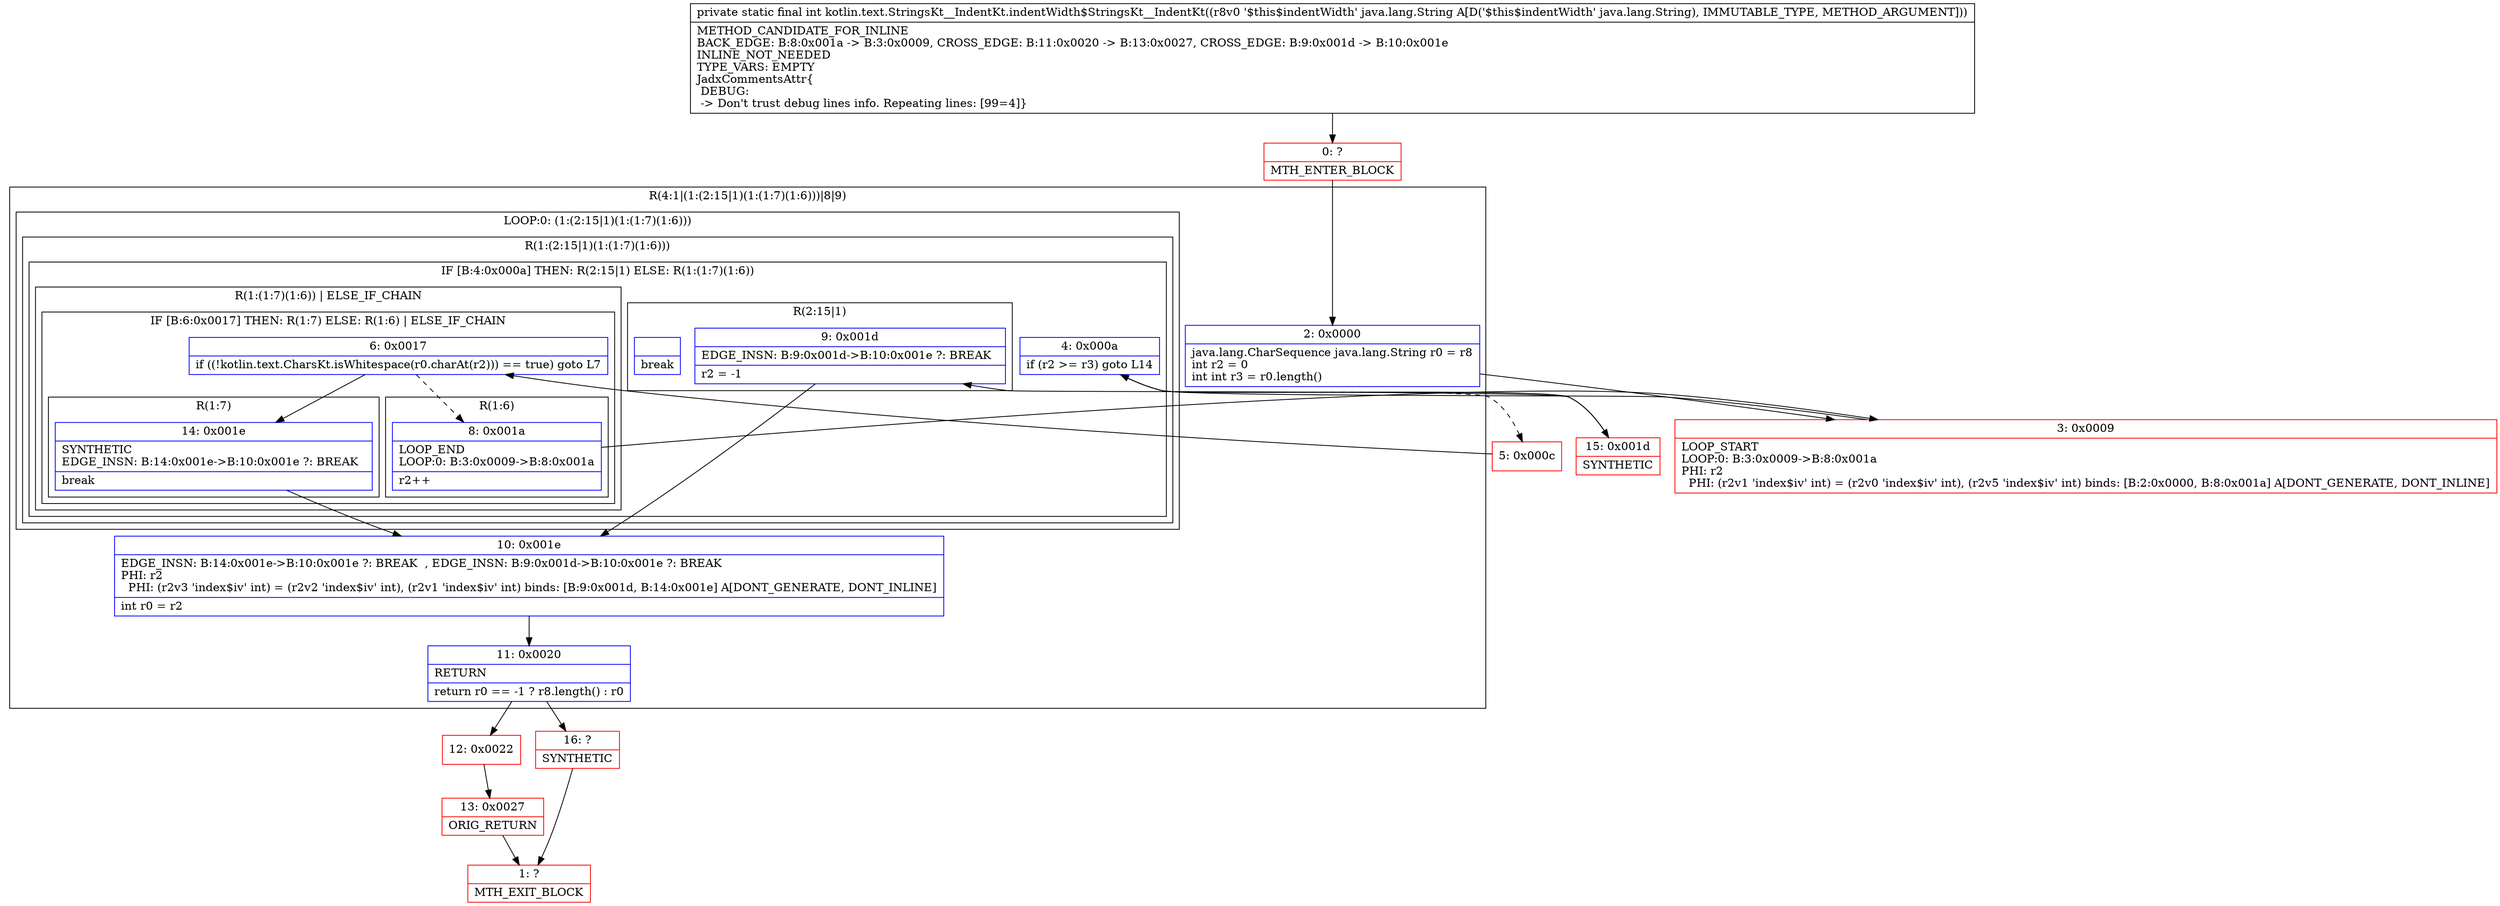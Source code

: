 digraph "CFG forkotlin.text.StringsKt__IndentKt.indentWidth$StringsKt__IndentKt(Ljava\/lang\/String;)I" {
subgraph cluster_Region_1725237489 {
label = "R(4:1|(1:(2:15|1)(1:(1:7)(1:6)))|8|9)";
node [shape=record,color=blue];
Node_2 [shape=record,label="{2\:\ 0x0000|java.lang.CharSequence java.lang.String r0 = r8\lint r2 = 0\lint int r3 = r0.length()\l}"];
subgraph cluster_LoopRegion_1723531068 {
label = "LOOP:0: (1:(2:15|1)(1:(1:7)(1:6)))";
node [shape=record,color=blue];
subgraph cluster_Region_799373575 {
label = "R(1:(2:15|1)(1:(1:7)(1:6)))";
node [shape=record,color=blue];
subgraph cluster_IfRegion_212103256 {
label = "IF [B:4:0x000a] THEN: R(2:15|1) ELSE: R(1:(1:7)(1:6))";
node [shape=record,color=blue];
Node_4 [shape=record,label="{4\:\ 0x000a|if (r2 \>= r3) goto L14\l}"];
subgraph cluster_Region_1899676738 {
label = "R(2:15|1)";
node [shape=record,color=blue];
Node_9 [shape=record,label="{9\:\ 0x001d|EDGE_INSN: B:9:0x001d\-\>B:10:0x001e ?: BREAK  \l|r2 = \-1\l}"];
Node_InsnContainer_174719184 [shape=record,label="{|break\l}"];
}
subgraph cluster_Region_1002555582 {
label = "R(1:(1:7)(1:6)) | ELSE_IF_CHAIN\l";
node [shape=record,color=blue];
subgraph cluster_IfRegion_1974304516 {
label = "IF [B:6:0x0017] THEN: R(1:7) ELSE: R(1:6) | ELSE_IF_CHAIN\l";
node [shape=record,color=blue];
Node_6 [shape=record,label="{6\:\ 0x0017|if ((!kotlin.text.CharsKt.isWhitespace(r0.charAt(r2))) == true) goto L7\l}"];
subgraph cluster_Region_171148261 {
label = "R(1:7)";
node [shape=record,color=blue];
Node_14 [shape=record,label="{14\:\ 0x001e|SYNTHETIC\lEDGE_INSN: B:14:0x001e\-\>B:10:0x001e ?: BREAK  \l|break\l}"];
}
subgraph cluster_Region_1115187814 {
label = "R(1:6)";
node [shape=record,color=blue];
Node_8 [shape=record,label="{8\:\ 0x001a|LOOP_END\lLOOP:0: B:3:0x0009\-\>B:8:0x001a\l|r2++\l}"];
}
}
}
}
}
}
Node_10 [shape=record,label="{10\:\ 0x001e|EDGE_INSN: B:14:0x001e\-\>B:10:0x001e ?: BREAK  , EDGE_INSN: B:9:0x001d\-\>B:10:0x001e ?: BREAK  \lPHI: r2 \l  PHI: (r2v3 'index$iv' int) = (r2v2 'index$iv' int), (r2v1 'index$iv' int) binds: [B:9:0x001d, B:14:0x001e] A[DONT_GENERATE, DONT_INLINE]\l|int r0 = r2\l}"];
Node_11 [shape=record,label="{11\:\ 0x0020|RETURN\l|return r0 == \-1 ? r8.length() : r0\l}"];
}
Node_0 [shape=record,color=red,label="{0\:\ ?|MTH_ENTER_BLOCK\l}"];
Node_3 [shape=record,color=red,label="{3\:\ 0x0009|LOOP_START\lLOOP:0: B:3:0x0009\-\>B:8:0x001a\lPHI: r2 \l  PHI: (r2v1 'index$iv' int) = (r2v0 'index$iv' int), (r2v5 'index$iv' int) binds: [B:2:0x0000, B:8:0x001a] A[DONT_GENERATE, DONT_INLINE]\l}"];
Node_5 [shape=record,color=red,label="{5\:\ 0x000c}"];
Node_12 [shape=record,color=red,label="{12\:\ 0x0022}"];
Node_13 [shape=record,color=red,label="{13\:\ 0x0027|ORIG_RETURN\l}"];
Node_1 [shape=record,color=red,label="{1\:\ ?|MTH_EXIT_BLOCK\l}"];
Node_16 [shape=record,color=red,label="{16\:\ ?|SYNTHETIC\l}"];
Node_15 [shape=record,color=red,label="{15\:\ 0x001d|SYNTHETIC\l}"];
MethodNode[shape=record,label="{private static final int kotlin.text.StringsKt__IndentKt.indentWidth$StringsKt__IndentKt((r8v0 '$this$indentWidth' java.lang.String A[D('$this$indentWidth' java.lang.String), IMMUTABLE_TYPE, METHOD_ARGUMENT]))  | METHOD_CANDIDATE_FOR_INLINE\lBACK_EDGE: B:8:0x001a \-\> B:3:0x0009, CROSS_EDGE: B:11:0x0020 \-\> B:13:0x0027, CROSS_EDGE: B:9:0x001d \-\> B:10:0x001e\lINLINE_NOT_NEEDED\lTYPE_VARS: EMPTY\lJadxCommentsAttr\{\l DEBUG: \l \-\> Don't trust debug lines info. Repeating lines: [99=4]\}\l}"];
MethodNode -> Node_0;Node_2 -> Node_3;
Node_4 -> Node_5[style=dashed];
Node_4 -> Node_15;
Node_9 -> Node_10;
Node_6 -> Node_8[style=dashed];
Node_6 -> Node_14;
Node_14 -> Node_10;
Node_8 -> Node_3;
Node_10 -> Node_11;
Node_11 -> Node_12;
Node_11 -> Node_16;
Node_0 -> Node_2;
Node_3 -> Node_4;
Node_5 -> Node_6;
Node_12 -> Node_13;
Node_13 -> Node_1;
Node_16 -> Node_1;
Node_15 -> Node_9;
}

